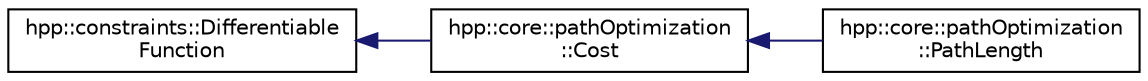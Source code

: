digraph "Graphical Class Hierarchy"
{
  edge [fontname="Helvetica",fontsize="10",labelfontname="Helvetica",labelfontsize="10"];
  node [fontname="Helvetica",fontsize="10",shape=record];
  rankdir="LR";
  Node1 [label="hpp::constraints::Differentiable\lFunction",height=0.2,width=0.4,color="black", fillcolor="white", style="filled",URL="https://jmirabel.github.io/hpp-doc/api/hpp-constraints/doxygen-html/hpp-constraints.doxytag$a00007.html"];
  Node1 -> Node2 [dir="back",color="midnightblue",fontsize="10",style="solid",fontname="Helvetica"];
  Node2 [label="hpp::core::pathOptimization\l::Cost",height=0.2,width=0.4,color="black", fillcolor="white", style="filled",URL="$a00015.html",tooltip="numerical cost for path optimization "];
  Node2 -> Node3 [dir="back",color="midnightblue",fontsize="10",style="solid",fontname="Helvetica"];
  Node3 [label="hpp::core::pathOptimization\l::PathLength",height=0.2,width=0.4,color="black", fillcolor="white", style="filled",URL="$a00036.html",tooltip="Path length as a cost for optimization. "];
}
